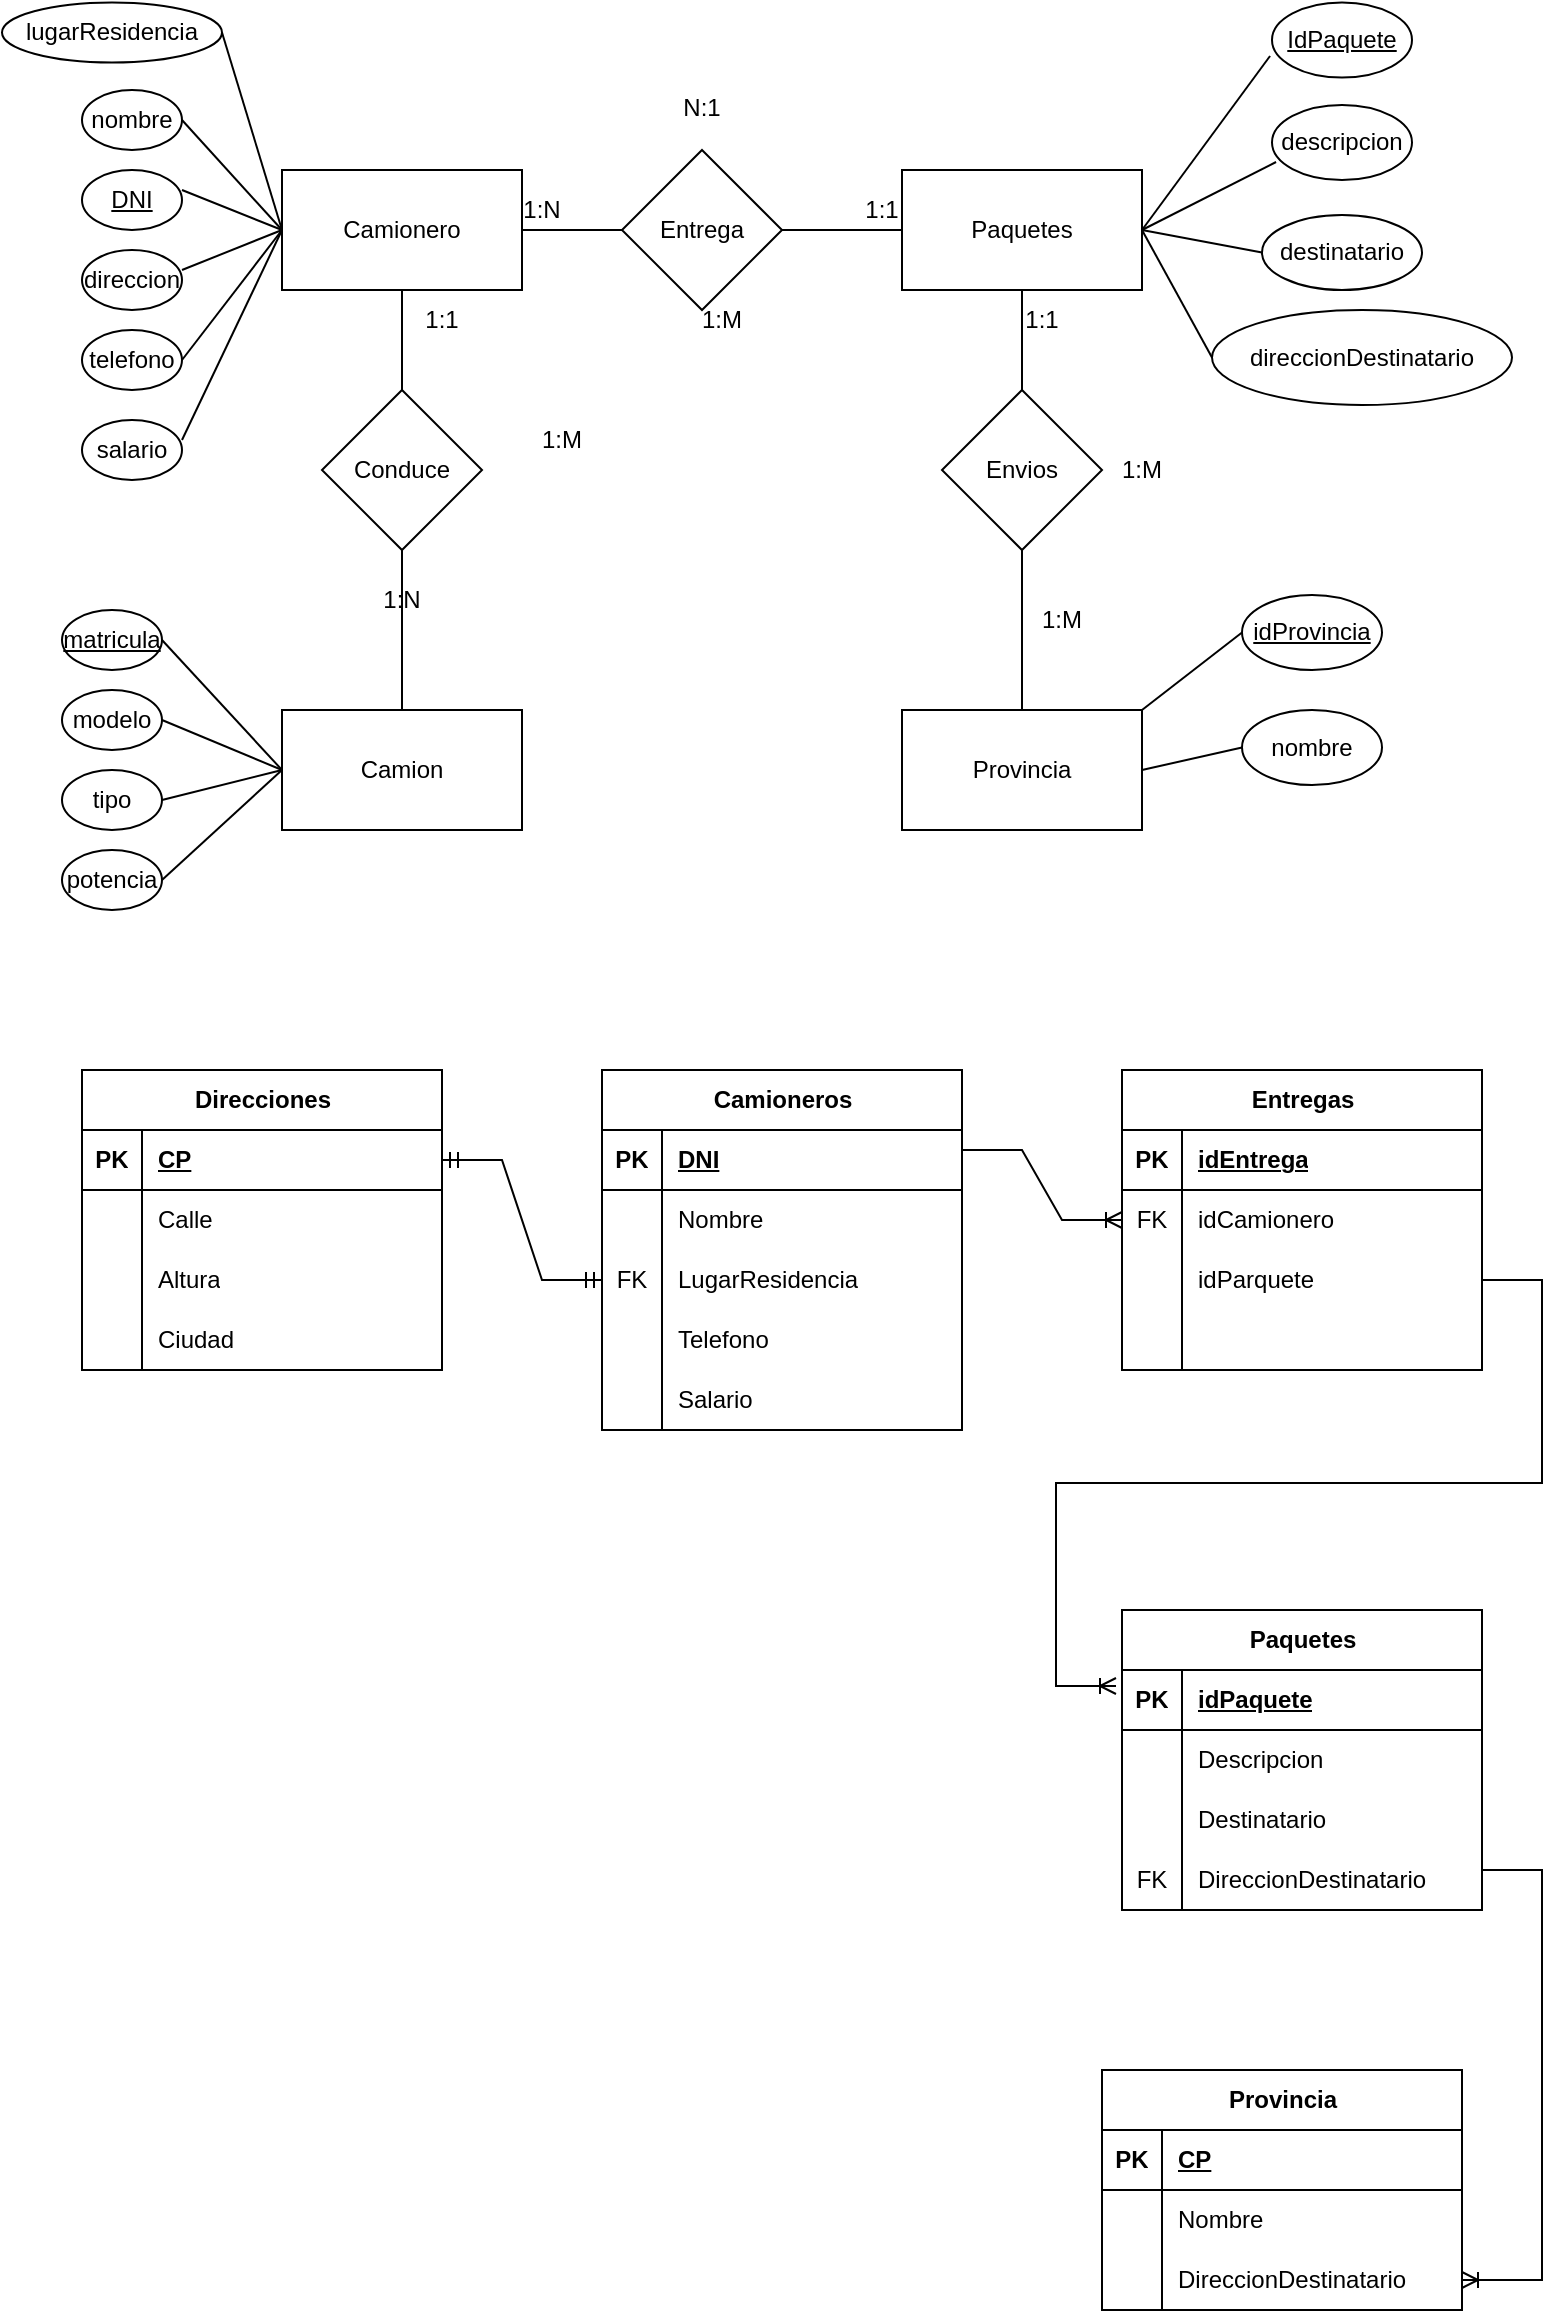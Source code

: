 <mxfile version="24.7.12">
  <diagram name="Página-1" id="TOyF0oC4-pQ5GgvGl5k4">
    <mxGraphModel dx="1434" dy="738" grid="1" gridSize="10" guides="1" tooltips="1" connect="1" arrows="1" fold="1" page="1" pageScale="1" pageWidth="827" pageHeight="1169" math="0" shadow="0">
      <root>
        <mxCell id="0" />
        <mxCell id="1" parent="0" />
        <mxCell id="Z3GMABXR65vh1EOhhpJ3-1" value="Camionero" style="rounded=0;whiteSpace=wrap;html=1;" parent="1" vertex="1">
          <mxGeometry x="140" y="150" width="120" height="60" as="geometry" />
        </mxCell>
        <mxCell id="Z3GMABXR65vh1EOhhpJ3-4" value="Paquetes" style="rounded=0;whiteSpace=wrap;html=1;" parent="1" vertex="1">
          <mxGeometry x="450" y="150" width="120" height="60" as="geometry" />
        </mxCell>
        <mxCell id="Z3GMABXR65vh1EOhhpJ3-12" value="" style="line;strokeWidth=1;rotatable=0;dashed=0;labelPosition=right;align=left;verticalAlign=middle;spacingTop=0;spacingLeft=6;points=[];portConstraint=eastwest;" parent="1" vertex="1">
          <mxGeometry x="260" y="175" width="50" height="10" as="geometry" />
        </mxCell>
        <mxCell id="Tr4g3t7jidLIdL0zgSE4-143" value="" style="edgeStyle=orthogonalEdgeStyle;rounded=0;orthogonalLoop=1;jettySize=auto;html=1;" edge="1" parent="1" source="Z3GMABXR65vh1EOhhpJ3-13" target="qW1m1wGhMs4HHfmTfh1w-18">
          <mxGeometry relative="1" as="geometry" />
        </mxCell>
        <mxCell id="Z3GMABXR65vh1EOhhpJ3-13" value="" style="line;strokeWidth=1;rotatable=0;dashed=0;labelPosition=right;align=left;verticalAlign=middle;spacingTop=0;spacingLeft=6;points=[];portConstraint=eastwest;" parent="1" vertex="1">
          <mxGeometry x="390" y="175" width="60" height="10" as="geometry" />
        </mxCell>
        <mxCell id="Z3GMABXR65vh1EOhhpJ3-14" value="Provincia" style="rounded=0;whiteSpace=wrap;html=1;" parent="1" vertex="1">
          <mxGeometry x="450" y="420" width="120" height="60" as="geometry" />
        </mxCell>
        <mxCell id="Z3GMABXR65vh1EOhhpJ3-16" value="" style="endArrow=none;html=1;rounded=0;exitX=1;exitY=0.5;exitDx=0;exitDy=0;" parent="1" source="Z3GMABXR65vh1EOhhpJ3-17" edge="1">
          <mxGeometry width="50" height="50" relative="1" as="geometry">
            <mxPoint x="90" y="140" as="sourcePoint" />
            <mxPoint x="140" y="180" as="targetPoint" />
          </mxGeometry>
        </mxCell>
        <mxCell id="Z3GMABXR65vh1EOhhpJ3-17" value="nombre" style="ellipse;whiteSpace=wrap;html=1;" parent="1" vertex="1">
          <mxGeometry x="40" y="110" width="50" height="30" as="geometry" />
        </mxCell>
        <mxCell id="Z3GMABXR65vh1EOhhpJ3-18" value="&lt;u&gt;DNI&lt;/u&gt;" style="ellipse;whiteSpace=wrap;html=1;" parent="1" vertex="1">
          <mxGeometry x="40" y="150" width="50" height="30" as="geometry" />
        </mxCell>
        <mxCell id="Z3GMABXR65vh1EOhhpJ3-19" value="direccion" style="ellipse;whiteSpace=wrap;html=1;" parent="1" vertex="1">
          <mxGeometry x="40" y="190" width="50" height="30" as="geometry" />
        </mxCell>
        <mxCell id="Z3GMABXR65vh1EOhhpJ3-20" value="telefono" style="ellipse;whiteSpace=wrap;html=1;" parent="1" vertex="1">
          <mxGeometry x="40" y="230" width="50" height="30" as="geometry" />
        </mxCell>
        <mxCell id="Z3GMABXR65vh1EOhhpJ3-21" value="salario" style="ellipse;whiteSpace=wrap;html=1;" parent="1" vertex="1">
          <mxGeometry x="40" y="275" width="50" height="30" as="geometry" />
        </mxCell>
        <mxCell id="Z3GMABXR65vh1EOhhpJ3-22" value="lugarResidencia" style="ellipse;whiteSpace=wrap;html=1;" parent="1" vertex="1">
          <mxGeometry y="66.25" width="110" height="30" as="geometry" />
        </mxCell>
        <mxCell id="Z3GMABXR65vh1EOhhpJ3-23" value="" style="endArrow=none;html=1;rounded=0;entryX=0;entryY=0.5;entryDx=0;entryDy=0;" parent="1" target="Z3GMABXR65vh1EOhhpJ3-1" edge="1">
          <mxGeometry width="50" height="50" relative="1" as="geometry">
            <mxPoint x="90" y="160" as="sourcePoint" />
            <mxPoint x="140" y="200" as="targetPoint" />
          </mxGeometry>
        </mxCell>
        <mxCell id="Z3GMABXR65vh1EOhhpJ3-24" value="" style="endArrow=none;html=1;rounded=0;entryX=0;entryY=0.5;entryDx=0;entryDy=0;" parent="1" target="Z3GMABXR65vh1EOhhpJ3-1" edge="1">
          <mxGeometry width="50" height="50" relative="1" as="geometry">
            <mxPoint x="90" y="200" as="sourcePoint" />
            <mxPoint x="140" y="240" as="targetPoint" />
          </mxGeometry>
        </mxCell>
        <mxCell id="Z3GMABXR65vh1EOhhpJ3-25" value="" style="endArrow=none;html=1;rounded=0;" parent="1" edge="1">
          <mxGeometry width="50" height="50" relative="1" as="geometry">
            <mxPoint x="90" y="245" as="sourcePoint" />
            <mxPoint x="140" y="180" as="targetPoint" />
          </mxGeometry>
        </mxCell>
        <mxCell id="Z3GMABXR65vh1EOhhpJ3-26" value="" style="endArrow=none;html=1;rounded=0;entryX=0;entryY=0.5;entryDx=0;entryDy=0;" parent="1" target="Z3GMABXR65vh1EOhhpJ3-1" edge="1">
          <mxGeometry width="50" height="50" relative="1" as="geometry">
            <mxPoint x="90" y="285" as="sourcePoint" />
            <mxPoint x="140" y="325" as="targetPoint" />
          </mxGeometry>
        </mxCell>
        <mxCell id="Z3GMABXR65vh1EOhhpJ3-27" value="" style="endArrow=none;html=1;rounded=0;entryX=-0.014;entryY=0.713;entryDx=0;entryDy=0;exitX=1;exitY=0.5;exitDx=0;exitDy=0;entryPerimeter=0;" parent="1" source="Z3GMABXR65vh1EOhhpJ3-4" target="Z3GMABXR65vh1EOhhpJ3-34" edge="1">
          <mxGeometry width="50" height="50" relative="1" as="geometry">
            <mxPoint x="600" y="-10" as="sourcePoint" />
            <mxPoint x="650" y="80" as="targetPoint" />
          </mxGeometry>
        </mxCell>
        <mxCell id="Z3GMABXR65vh1EOhhpJ3-28" value="Entrega" style="rhombus;whiteSpace=wrap;html=1;" parent="1" vertex="1">
          <mxGeometry x="310" y="140" width="80" height="80" as="geometry" />
        </mxCell>
        <mxCell id="Z3GMABXR65vh1EOhhpJ3-29" value="descripcion" style="ellipse;whiteSpace=wrap;html=1;" parent="1" vertex="1">
          <mxGeometry x="635" y="117.5" width="70" height="37.5" as="geometry" />
        </mxCell>
        <mxCell id="Z3GMABXR65vh1EOhhpJ3-30" value="destinatario" style="ellipse;whiteSpace=wrap;html=1;" parent="1" vertex="1">
          <mxGeometry x="630" y="172.5" width="80" height="37.5" as="geometry" />
        </mxCell>
        <mxCell id="Z3GMABXR65vh1EOhhpJ3-31" value="direccionDestinatario" style="ellipse;whiteSpace=wrap;html=1;" parent="1" vertex="1">
          <mxGeometry x="605" y="220" width="150" height="47.5" as="geometry" />
        </mxCell>
        <mxCell id="Z3GMABXR65vh1EOhhpJ3-34" value="IdPaquete" style="ellipse;whiteSpace=wrap;html=1;fontStyle=4" parent="1" vertex="1">
          <mxGeometry x="635" y="66.25" width="70" height="37.5" as="geometry" />
        </mxCell>
        <mxCell id="Z3GMABXR65vh1EOhhpJ3-35" value="" style="endArrow=none;html=1;rounded=0;entryX=0.029;entryY=0.76;entryDx=0;entryDy=0;exitX=1;exitY=0.5;exitDx=0;exitDy=0;entryPerimeter=0;" parent="1" source="Z3GMABXR65vh1EOhhpJ3-4" target="Z3GMABXR65vh1EOhhpJ3-29" edge="1">
          <mxGeometry width="50" height="50" relative="1" as="geometry">
            <mxPoint x="570" y="222.5" as="sourcePoint" />
            <mxPoint x="650" y="122.5" as="targetPoint" />
          </mxGeometry>
        </mxCell>
        <mxCell id="Z3GMABXR65vh1EOhhpJ3-36" value="" style="endArrow=none;html=1;rounded=0;entryX=0;entryY=0.5;entryDx=0;entryDy=0;" parent="1" target="Z3GMABXR65vh1EOhhpJ3-30" edge="1">
          <mxGeometry width="50" height="50" relative="1" as="geometry">
            <mxPoint x="570" y="180" as="sourcePoint" />
            <mxPoint x="650" y="160" as="targetPoint" />
          </mxGeometry>
        </mxCell>
        <mxCell id="Z3GMABXR65vh1EOhhpJ3-37" value="" style="endArrow=none;html=1;rounded=0;entryX=0;entryY=0.5;entryDx=0;entryDy=0;" parent="1" target="Z3GMABXR65vh1EOhhpJ3-31" edge="1">
          <mxGeometry width="50" height="50" relative="1" as="geometry">
            <mxPoint x="570" y="180" as="sourcePoint" />
            <mxPoint x="650" y="195" as="targetPoint" />
          </mxGeometry>
        </mxCell>
        <mxCell id="Z3GMABXR65vh1EOhhpJ3-40" value="" style="endArrow=none;html=1;rounded=0;exitX=0.5;exitY=0;exitDx=0;exitDy=0;entryX=0.5;entryY=1;entryDx=0;entryDy=0;" parent="1" source="Z3GMABXR65vh1EOhhpJ3-14" target="Z3GMABXR65vh1EOhhpJ3-4" edge="1">
          <mxGeometry width="50" height="50" relative="1" as="geometry">
            <mxPoint x="390" y="310" as="sourcePoint" />
            <mxPoint x="440" y="260" as="targetPoint" />
          </mxGeometry>
        </mxCell>
        <mxCell id="Z3GMABXR65vh1EOhhpJ3-41" value="Envios" style="rhombus;whiteSpace=wrap;html=1;" parent="1" vertex="1">
          <mxGeometry x="470" y="260" width="80" height="80" as="geometry" />
        </mxCell>
        <mxCell id="Z3GMABXR65vh1EOhhpJ3-42" value="N:1" style="text;html=1;align=center;verticalAlign=middle;whiteSpace=wrap;rounded=0;" parent="1" vertex="1">
          <mxGeometry x="320" y="103.75" width="60" height="30" as="geometry" />
        </mxCell>
        <mxCell id="Z3GMABXR65vh1EOhhpJ3-43" value="1:N" style="text;html=1;align=center;verticalAlign=middle;whiteSpace=wrap;rounded=0;" parent="1" vertex="1">
          <mxGeometry x="240" y="155" width="60" height="30" as="geometry" />
        </mxCell>
        <mxCell id="Z3GMABXR65vh1EOhhpJ3-44" value="1:1" style="text;html=1;align=center;verticalAlign=middle;whiteSpace=wrap;rounded=0;" parent="1" vertex="1">
          <mxGeometry x="410" y="155" width="60" height="30" as="geometry" />
        </mxCell>
        <mxCell id="Z3GMABXR65vh1EOhhpJ3-45" value="1:1" style="text;html=1;align=center;verticalAlign=middle;whiteSpace=wrap;rounded=0;" parent="1" vertex="1">
          <mxGeometry x="490" y="210" width="60" height="30" as="geometry" />
        </mxCell>
        <mxCell id="Z3GMABXR65vh1EOhhpJ3-46" value="1:M" style="text;html=1;align=center;verticalAlign=middle;whiteSpace=wrap;rounded=0;" parent="1" vertex="1">
          <mxGeometry x="500" y="360" width="60" height="30" as="geometry" />
        </mxCell>
        <mxCell id="Z3GMABXR65vh1EOhhpJ3-47" value="1:M" style="text;html=1;align=center;verticalAlign=middle;whiteSpace=wrap;rounded=0;" parent="1" vertex="1">
          <mxGeometry x="540" y="285" width="60" height="30" as="geometry" />
        </mxCell>
        <mxCell id="qW1m1wGhMs4HHfmTfh1w-2" value="idProvincia" style="ellipse;whiteSpace=wrap;html=1;fontStyle=4" parent="1" vertex="1">
          <mxGeometry x="620" y="362.5" width="70" height="37.5" as="geometry" />
        </mxCell>
        <mxCell id="qW1m1wGhMs4HHfmTfh1w-4" value="nombre" style="ellipse;whiteSpace=wrap;html=1;" parent="1" vertex="1">
          <mxGeometry x="620" y="420" width="70" height="37.5" as="geometry" />
        </mxCell>
        <mxCell id="qW1m1wGhMs4HHfmTfh1w-5" value="" style="endArrow=none;html=1;rounded=0;entryX=0;entryY=0.5;entryDx=0;entryDy=0;exitX=1;exitY=0.5;exitDx=0;exitDy=0;" parent="1" target="qW1m1wGhMs4HHfmTfh1w-2" edge="1">
          <mxGeometry width="50" height="50" relative="1" as="geometry">
            <mxPoint x="570" y="420" as="sourcePoint" />
            <mxPoint x="629" y="333" as="targetPoint" />
          </mxGeometry>
        </mxCell>
        <mxCell id="qW1m1wGhMs4HHfmTfh1w-6" value="" style="endArrow=none;html=1;rounded=0;entryX=0;entryY=0.5;entryDx=0;entryDy=0;exitX=1;exitY=0.5;exitDx=0;exitDy=0;" parent="1" source="Z3GMABXR65vh1EOhhpJ3-14" target="qW1m1wGhMs4HHfmTfh1w-4" edge="1">
          <mxGeometry width="50" height="50" relative="1" as="geometry">
            <mxPoint x="580" y="430" as="sourcePoint" />
            <mxPoint x="630" y="391" as="targetPoint" />
          </mxGeometry>
        </mxCell>
        <mxCell id="qW1m1wGhMs4HHfmTfh1w-7" value="Conduce" style="rhombus;whiteSpace=wrap;html=1;" parent="1" vertex="1">
          <mxGeometry x="160" y="260" width="80" height="80" as="geometry" />
        </mxCell>
        <mxCell id="qW1m1wGhMs4HHfmTfh1w-8" value="Camion" style="rounded=0;whiteSpace=wrap;html=1;" parent="1" vertex="1">
          <mxGeometry x="140" y="420" width="120" height="60" as="geometry" />
        </mxCell>
        <mxCell id="qW1m1wGhMs4HHfmTfh1w-10" value="" style="endArrow=none;html=1;rounded=0;entryX=0.5;entryY=1;entryDx=0;entryDy=0;entryPerimeter=0;" parent="1" target="Z3GMABXR65vh1EOhhpJ3-1" edge="1">
          <mxGeometry width="50" height="50" relative="1" as="geometry">
            <mxPoint x="200" y="260" as="sourcePoint" />
            <mxPoint x="202" y="220" as="targetPoint" />
          </mxGeometry>
        </mxCell>
        <mxCell id="qW1m1wGhMs4HHfmTfh1w-11" value="" style="endArrow=none;html=1;rounded=0;entryX=0.5;entryY=0;entryDx=0;entryDy=0;exitX=0.5;exitY=1;exitDx=0;exitDy=0;" parent="1" source="qW1m1wGhMs4HHfmTfh1w-7" target="qW1m1wGhMs4HHfmTfh1w-8" edge="1">
          <mxGeometry width="50" height="50" relative="1" as="geometry">
            <mxPoint x="210" y="270" as="sourcePoint" />
            <mxPoint x="210" y="220" as="targetPoint" />
          </mxGeometry>
        </mxCell>
        <mxCell id="qW1m1wGhMs4HHfmTfh1w-12" value="1:N" style="text;html=1;align=center;verticalAlign=middle;whiteSpace=wrap;rounded=0;" parent="1" vertex="1">
          <mxGeometry x="170" y="350" width="60" height="30" as="geometry" />
        </mxCell>
        <mxCell id="qW1m1wGhMs4HHfmTfh1w-13" value="1:M" style="text;html=1;align=center;verticalAlign=middle;whiteSpace=wrap;rounded=0;" parent="1" vertex="1">
          <mxGeometry x="250" y="270" width="60" height="30" as="geometry" />
        </mxCell>
        <mxCell id="qW1m1wGhMs4HHfmTfh1w-17" value="1:1" style="text;html=1;align=center;verticalAlign=middle;whiteSpace=wrap;rounded=0;" parent="1" vertex="1">
          <mxGeometry x="190" y="210" width="60" height="30" as="geometry" />
        </mxCell>
        <mxCell id="qW1m1wGhMs4HHfmTfh1w-18" value="1:M" style="text;html=1;align=center;verticalAlign=middle;whiteSpace=wrap;rounded=0;" parent="1" vertex="1">
          <mxGeometry x="330" y="210" width="60" height="30" as="geometry" />
        </mxCell>
        <mxCell id="Tr4g3t7jidLIdL0zgSE4-1" value="modelo" style="ellipse;whiteSpace=wrap;html=1;" vertex="1" parent="1">
          <mxGeometry x="30" y="410" width="50" height="30" as="geometry" />
        </mxCell>
        <mxCell id="Tr4g3t7jidLIdL0zgSE4-2" value="tipo" style="ellipse;whiteSpace=wrap;html=1;" vertex="1" parent="1">
          <mxGeometry x="30" y="450" width="50" height="30" as="geometry" />
        </mxCell>
        <mxCell id="Tr4g3t7jidLIdL0zgSE4-3" value="potencia" style="ellipse;whiteSpace=wrap;html=1;" vertex="1" parent="1">
          <mxGeometry x="30" y="490" width="50" height="30" as="geometry" />
        </mxCell>
        <mxCell id="Tr4g3t7jidLIdL0zgSE4-5" value="matricula" style="ellipse;whiteSpace=wrap;html=1;fontStyle=4" vertex="1" parent="1">
          <mxGeometry x="30" y="370" width="50" height="30" as="geometry" />
        </mxCell>
        <mxCell id="Tr4g3t7jidLIdL0zgSE4-7" value="" style="endArrow=none;html=1;rounded=0;exitX=1;exitY=0.5;exitDx=0;exitDy=0;entryX=0;entryY=0.5;entryDx=0;entryDy=0;" edge="1" parent="1" source="Tr4g3t7jidLIdL0zgSE4-1" target="qW1m1wGhMs4HHfmTfh1w-8">
          <mxGeometry width="50" height="50" relative="1" as="geometry">
            <mxPoint x="80" y="420" as="sourcePoint" />
            <mxPoint x="180" y="845" as="targetPoint" />
          </mxGeometry>
        </mxCell>
        <mxCell id="Tr4g3t7jidLIdL0zgSE4-8" value="" style="endArrow=none;html=1;rounded=0;exitX=1;exitY=0.5;exitDx=0;exitDy=0;entryX=0;entryY=0.5;entryDx=0;entryDy=0;" edge="1" parent="1" source="Tr4g3t7jidLIdL0zgSE4-2" target="qW1m1wGhMs4HHfmTfh1w-8">
          <mxGeometry width="50" height="50" relative="1" as="geometry">
            <mxPoint x="80" y="457.5" as="sourcePoint" />
            <mxPoint x="100" y="612.5" as="targetPoint" />
          </mxGeometry>
        </mxCell>
        <mxCell id="Tr4g3t7jidLIdL0zgSE4-9" value="" style="endArrow=none;html=1;rounded=0;exitX=1;exitY=0.5;exitDx=0;exitDy=0;entryX=0;entryY=0.5;entryDx=0;entryDy=0;" edge="1" parent="1" source="Tr4g3t7jidLIdL0zgSE4-5" target="qW1m1wGhMs4HHfmTfh1w-8">
          <mxGeometry width="50" height="50" relative="1" as="geometry">
            <mxPoint x="80" y="385" as="sourcePoint" />
            <mxPoint x="130" y="440" as="targetPoint" />
          </mxGeometry>
        </mxCell>
        <mxCell id="Tr4g3t7jidLIdL0zgSE4-10" value="" style="endArrow=none;html=1;rounded=0;entryX=0;entryY=0.5;entryDx=0;entryDy=0;exitX=1;exitY=0.5;exitDx=0;exitDy=0;" edge="1" parent="1" source="Tr4g3t7jidLIdL0zgSE4-3" target="qW1m1wGhMs4HHfmTfh1w-8">
          <mxGeometry width="50" height="50" relative="1" as="geometry">
            <mxPoint x="90" y="505" as="sourcePoint" />
            <mxPoint x="140" y="490" as="targetPoint" />
          </mxGeometry>
        </mxCell>
        <mxCell id="Tr4g3t7jidLIdL0zgSE4-27" value="Direcciones" style="shape=table;startSize=30;container=1;collapsible=1;childLayout=tableLayout;fixedRows=1;rowLines=0;fontStyle=1;align=center;resizeLast=1;html=1;" vertex="1" parent="1">
          <mxGeometry x="40" y="600" width="180" height="150" as="geometry" />
        </mxCell>
        <mxCell id="Tr4g3t7jidLIdL0zgSE4-28" value="" style="shape=tableRow;horizontal=0;startSize=0;swimlaneHead=0;swimlaneBody=0;fillColor=none;collapsible=0;dropTarget=0;points=[[0,0.5],[1,0.5]];portConstraint=eastwest;top=0;left=0;right=0;bottom=1;" vertex="1" parent="Tr4g3t7jidLIdL0zgSE4-27">
          <mxGeometry y="30" width="180" height="30" as="geometry" />
        </mxCell>
        <mxCell id="Tr4g3t7jidLIdL0zgSE4-29" value="PK" style="shape=partialRectangle;connectable=0;fillColor=none;top=0;left=0;bottom=0;right=0;fontStyle=1;overflow=hidden;whiteSpace=wrap;html=1;" vertex="1" parent="Tr4g3t7jidLIdL0zgSE4-28">
          <mxGeometry width="30" height="30" as="geometry">
            <mxRectangle width="30" height="30" as="alternateBounds" />
          </mxGeometry>
        </mxCell>
        <mxCell id="Tr4g3t7jidLIdL0zgSE4-30" value="CP" style="shape=partialRectangle;connectable=0;fillColor=none;top=0;left=0;bottom=0;right=0;align=left;spacingLeft=6;fontStyle=5;overflow=hidden;whiteSpace=wrap;html=1;" vertex="1" parent="Tr4g3t7jidLIdL0zgSE4-28">
          <mxGeometry x="30" width="150" height="30" as="geometry">
            <mxRectangle width="150" height="30" as="alternateBounds" />
          </mxGeometry>
        </mxCell>
        <mxCell id="Tr4g3t7jidLIdL0zgSE4-31" value="" style="shape=tableRow;horizontal=0;startSize=0;swimlaneHead=0;swimlaneBody=0;fillColor=none;collapsible=0;dropTarget=0;points=[[0,0.5],[1,0.5]];portConstraint=eastwest;top=0;left=0;right=0;bottom=0;" vertex="1" parent="Tr4g3t7jidLIdL0zgSE4-27">
          <mxGeometry y="60" width="180" height="30" as="geometry" />
        </mxCell>
        <mxCell id="Tr4g3t7jidLIdL0zgSE4-32" value="" style="shape=partialRectangle;connectable=0;fillColor=none;top=0;left=0;bottom=0;right=0;editable=1;overflow=hidden;whiteSpace=wrap;html=1;" vertex="1" parent="Tr4g3t7jidLIdL0zgSE4-31">
          <mxGeometry width="30" height="30" as="geometry">
            <mxRectangle width="30" height="30" as="alternateBounds" />
          </mxGeometry>
        </mxCell>
        <mxCell id="Tr4g3t7jidLIdL0zgSE4-33" value="Calle&lt;span style=&quot;white-space: pre;&quot;&gt;&#x9;&lt;/span&gt;" style="shape=partialRectangle;connectable=0;fillColor=none;top=0;left=0;bottom=0;right=0;align=left;spacingLeft=6;overflow=hidden;whiteSpace=wrap;html=1;" vertex="1" parent="Tr4g3t7jidLIdL0zgSE4-31">
          <mxGeometry x="30" width="150" height="30" as="geometry">
            <mxRectangle width="150" height="30" as="alternateBounds" />
          </mxGeometry>
        </mxCell>
        <mxCell id="Tr4g3t7jidLIdL0zgSE4-34" value="" style="shape=tableRow;horizontal=0;startSize=0;swimlaneHead=0;swimlaneBody=0;fillColor=none;collapsible=0;dropTarget=0;points=[[0,0.5],[1,0.5]];portConstraint=eastwest;top=0;left=0;right=0;bottom=0;" vertex="1" parent="Tr4g3t7jidLIdL0zgSE4-27">
          <mxGeometry y="90" width="180" height="30" as="geometry" />
        </mxCell>
        <mxCell id="Tr4g3t7jidLIdL0zgSE4-35" value="" style="shape=partialRectangle;connectable=0;fillColor=none;top=0;left=0;bottom=0;right=0;editable=1;overflow=hidden;whiteSpace=wrap;html=1;" vertex="1" parent="Tr4g3t7jidLIdL0zgSE4-34">
          <mxGeometry width="30" height="30" as="geometry">
            <mxRectangle width="30" height="30" as="alternateBounds" />
          </mxGeometry>
        </mxCell>
        <mxCell id="Tr4g3t7jidLIdL0zgSE4-36" value="Altura" style="shape=partialRectangle;connectable=0;fillColor=none;top=0;left=0;bottom=0;right=0;align=left;spacingLeft=6;overflow=hidden;whiteSpace=wrap;html=1;" vertex="1" parent="Tr4g3t7jidLIdL0zgSE4-34">
          <mxGeometry x="30" width="150" height="30" as="geometry">
            <mxRectangle width="150" height="30" as="alternateBounds" />
          </mxGeometry>
        </mxCell>
        <mxCell id="Tr4g3t7jidLIdL0zgSE4-55" value="" style="shape=tableRow;horizontal=0;startSize=0;swimlaneHead=0;swimlaneBody=0;fillColor=none;collapsible=0;dropTarget=0;points=[[0,0.5],[1,0.5]];portConstraint=eastwest;top=0;left=0;right=0;bottom=0;" vertex="1" parent="Tr4g3t7jidLIdL0zgSE4-27">
          <mxGeometry y="120" width="180" height="30" as="geometry" />
        </mxCell>
        <mxCell id="Tr4g3t7jidLIdL0zgSE4-56" value="" style="shape=partialRectangle;connectable=0;fillColor=none;top=0;left=0;bottom=0;right=0;editable=1;overflow=hidden;whiteSpace=wrap;html=1;" vertex="1" parent="Tr4g3t7jidLIdL0zgSE4-55">
          <mxGeometry width="30" height="30" as="geometry">
            <mxRectangle width="30" height="30" as="alternateBounds" />
          </mxGeometry>
        </mxCell>
        <mxCell id="Tr4g3t7jidLIdL0zgSE4-57" value="Ciudad" style="shape=partialRectangle;connectable=0;fillColor=none;top=0;left=0;bottom=0;right=0;align=left;spacingLeft=6;overflow=hidden;whiteSpace=wrap;html=1;" vertex="1" parent="Tr4g3t7jidLIdL0zgSE4-55">
          <mxGeometry x="30" width="150" height="30" as="geometry">
            <mxRectangle width="150" height="30" as="alternateBounds" />
          </mxGeometry>
        </mxCell>
        <mxCell id="Tr4g3t7jidLIdL0zgSE4-61" value="" style="endArrow=none;html=1;rounded=0;exitX=1;exitY=0.5;exitDx=0;exitDy=0;entryX=0;entryY=0.5;entryDx=0;entryDy=0;" edge="1" parent="1" source="Z3GMABXR65vh1EOhhpJ3-22" target="Z3GMABXR65vh1EOhhpJ3-1">
          <mxGeometry width="50" height="50" relative="1" as="geometry">
            <mxPoint x="90" y="85" as="sourcePoint" />
            <mxPoint x="140" y="140" as="targetPoint" />
            <Array as="points" />
          </mxGeometry>
        </mxCell>
        <mxCell id="Tr4g3t7jidLIdL0zgSE4-62" value="Camioneros" style="shape=table;startSize=30;container=1;collapsible=1;childLayout=tableLayout;fixedRows=1;rowLines=0;fontStyle=1;align=center;resizeLast=1;html=1;" vertex="1" parent="1">
          <mxGeometry x="300" y="600" width="180" height="180" as="geometry" />
        </mxCell>
        <mxCell id="Tr4g3t7jidLIdL0zgSE4-63" value="" style="shape=tableRow;horizontal=0;startSize=0;swimlaneHead=0;swimlaneBody=0;fillColor=none;collapsible=0;dropTarget=0;points=[[0,0.5],[1,0.5]];portConstraint=eastwest;top=0;left=0;right=0;bottom=1;" vertex="1" parent="Tr4g3t7jidLIdL0zgSE4-62">
          <mxGeometry y="30" width="180" height="30" as="geometry" />
        </mxCell>
        <mxCell id="Tr4g3t7jidLIdL0zgSE4-64" value="PK" style="shape=partialRectangle;connectable=0;fillColor=none;top=0;left=0;bottom=0;right=0;fontStyle=1;overflow=hidden;whiteSpace=wrap;html=1;" vertex="1" parent="Tr4g3t7jidLIdL0zgSE4-63">
          <mxGeometry width="30" height="30" as="geometry">
            <mxRectangle width="30" height="30" as="alternateBounds" />
          </mxGeometry>
        </mxCell>
        <mxCell id="Tr4g3t7jidLIdL0zgSE4-65" value="DNI" style="shape=partialRectangle;connectable=0;fillColor=none;top=0;left=0;bottom=0;right=0;align=left;spacingLeft=6;fontStyle=5;overflow=hidden;whiteSpace=wrap;html=1;" vertex="1" parent="Tr4g3t7jidLIdL0zgSE4-63">
          <mxGeometry x="30" width="150" height="30" as="geometry">
            <mxRectangle width="150" height="30" as="alternateBounds" />
          </mxGeometry>
        </mxCell>
        <mxCell id="Tr4g3t7jidLIdL0zgSE4-66" value="" style="shape=tableRow;horizontal=0;startSize=0;swimlaneHead=0;swimlaneBody=0;fillColor=none;collapsible=0;dropTarget=0;points=[[0,0.5],[1,0.5]];portConstraint=eastwest;top=0;left=0;right=0;bottom=0;" vertex="1" parent="Tr4g3t7jidLIdL0zgSE4-62">
          <mxGeometry y="60" width="180" height="30" as="geometry" />
        </mxCell>
        <mxCell id="Tr4g3t7jidLIdL0zgSE4-67" value="" style="shape=partialRectangle;connectable=0;fillColor=none;top=0;left=0;bottom=0;right=0;editable=1;overflow=hidden;whiteSpace=wrap;html=1;" vertex="1" parent="Tr4g3t7jidLIdL0zgSE4-66">
          <mxGeometry width="30" height="30" as="geometry">
            <mxRectangle width="30" height="30" as="alternateBounds" />
          </mxGeometry>
        </mxCell>
        <mxCell id="Tr4g3t7jidLIdL0zgSE4-68" value="Nombre" style="shape=partialRectangle;connectable=0;fillColor=none;top=0;left=0;bottom=0;right=0;align=left;spacingLeft=6;overflow=hidden;whiteSpace=wrap;html=1;" vertex="1" parent="Tr4g3t7jidLIdL0zgSE4-66">
          <mxGeometry x="30" width="150" height="30" as="geometry">
            <mxRectangle width="150" height="30" as="alternateBounds" />
          </mxGeometry>
        </mxCell>
        <mxCell id="Tr4g3t7jidLIdL0zgSE4-69" value="" style="shape=tableRow;horizontal=0;startSize=0;swimlaneHead=0;swimlaneBody=0;fillColor=none;collapsible=0;dropTarget=0;points=[[0,0.5],[1,0.5]];portConstraint=eastwest;top=0;left=0;right=0;bottom=0;" vertex="1" parent="Tr4g3t7jidLIdL0zgSE4-62">
          <mxGeometry y="90" width="180" height="30" as="geometry" />
        </mxCell>
        <mxCell id="Tr4g3t7jidLIdL0zgSE4-70" value="FK" style="shape=partialRectangle;connectable=0;fillColor=none;top=0;left=0;bottom=0;right=0;editable=1;overflow=hidden;whiteSpace=wrap;html=1;" vertex="1" parent="Tr4g3t7jidLIdL0zgSE4-69">
          <mxGeometry width="30" height="30" as="geometry">
            <mxRectangle width="30" height="30" as="alternateBounds" />
          </mxGeometry>
        </mxCell>
        <mxCell id="Tr4g3t7jidLIdL0zgSE4-71" value="LugarResidencia" style="shape=partialRectangle;connectable=0;fillColor=none;top=0;left=0;bottom=0;right=0;align=left;spacingLeft=6;overflow=hidden;whiteSpace=wrap;html=1;verticalAlign=middle;labelPosition=center;verticalLabelPosition=middle;" vertex="1" parent="Tr4g3t7jidLIdL0zgSE4-69">
          <mxGeometry x="30" width="150" height="30" as="geometry">
            <mxRectangle width="150" height="30" as="alternateBounds" />
          </mxGeometry>
        </mxCell>
        <mxCell id="Tr4g3t7jidLIdL0zgSE4-72" value="" style="shape=tableRow;horizontal=0;startSize=0;swimlaneHead=0;swimlaneBody=0;fillColor=none;collapsible=0;dropTarget=0;points=[[0,0.5],[1,0.5]];portConstraint=eastwest;top=0;left=0;right=0;bottom=0;" vertex="1" parent="Tr4g3t7jidLIdL0zgSE4-62">
          <mxGeometry y="120" width="180" height="30" as="geometry" />
        </mxCell>
        <mxCell id="Tr4g3t7jidLIdL0zgSE4-73" value="" style="shape=partialRectangle;connectable=0;fillColor=none;top=0;left=0;bottom=0;right=0;editable=1;overflow=hidden;whiteSpace=wrap;html=1;" vertex="1" parent="Tr4g3t7jidLIdL0zgSE4-72">
          <mxGeometry width="30" height="30" as="geometry">
            <mxRectangle width="30" height="30" as="alternateBounds" />
          </mxGeometry>
        </mxCell>
        <mxCell id="Tr4g3t7jidLIdL0zgSE4-74" value="Telefono" style="shape=partialRectangle;connectable=0;fillColor=none;top=0;left=0;bottom=0;right=0;align=left;spacingLeft=6;overflow=hidden;whiteSpace=wrap;html=1;" vertex="1" parent="Tr4g3t7jidLIdL0zgSE4-72">
          <mxGeometry x="30" width="150" height="30" as="geometry">
            <mxRectangle width="150" height="30" as="alternateBounds" />
          </mxGeometry>
        </mxCell>
        <mxCell id="Tr4g3t7jidLIdL0zgSE4-75" value="" style="shape=tableRow;horizontal=0;startSize=0;swimlaneHead=0;swimlaneBody=0;fillColor=none;collapsible=0;dropTarget=0;points=[[0,0.5],[1,0.5]];portConstraint=eastwest;top=0;left=0;right=0;bottom=0;" vertex="1" parent="Tr4g3t7jidLIdL0zgSE4-62">
          <mxGeometry y="150" width="180" height="30" as="geometry" />
        </mxCell>
        <mxCell id="Tr4g3t7jidLIdL0zgSE4-76" value="" style="shape=partialRectangle;connectable=0;fillColor=none;top=0;left=0;bottom=0;right=0;editable=1;overflow=hidden;whiteSpace=wrap;html=1;" vertex="1" parent="Tr4g3t7jidLIdL0zgSE4-75">
          <mxGeometry width="30" height="30" as="geometry">
            <mxRectangle width="30" height="30" as="alternateBounds" />
          </mxGeometry>
        </mxCell>
        <mxCell id="Tr4g3t7jidLIdL0zgSE4-77" value="Salario" style="shape=partialRectangle;connectable=0;fillColor=none;top=0;left=0;bottom=0;right=0;align=left;spacingLeft=6;overflow=hidden;whiteSpace=wrap;html=1;" vertex="1" parent="Tr4g3t7jidLIdL0zgSE4-75">
          <mxGeometry x="30" width="150" height="30" as="geometry">
            <mxRectangle width="150" height="30" as="alternateBounds" />
          </mxGeometry>
        </mxCell>
        <mxCell id="Tr4g3t7jidLIdL0zgSE4-91" value="Paquetes" style="shape=table;startSize=30;container=1;collapsible=1;childLayout=tableLayout;fixedRows=1;rowLines=0;fontStyle=1;align=center;resizeLast=1;html=1;" vertex="1" parent="1">
          <mxGeometry x="560" y="870" width="180" height="150" as="geometry" />
        </mxCell>
        <mxCell id="Tr4g3t7jidLIdL0zgSE4-92" value="" style="shape=tableRow;horizontal=0;startSize=0;swimlaneHead=0;swimlaneBody=0;fillColor=none;collapsible=0;dropTarget=0;points=[[0,0.5],[1,0.5]];portConstraint=eastwest;top=0;left=0;right=0;bottom=1;" vertex="1" parent="Tr4g3t7jidLIdL0zgSE4-91">
          <mxGeometry y="30" width="180" height="30" as="geometry" />
        </mxCell>
        <mxCell id="Tr4g3t7jidLIdL0zgSE4-93" value="PK" style="shape=partialRectangle;connectable=0;fillColor=none;top=0;left=0;bottom=0;right=0;fontStyle=1;overflow=hidden;whiteSpace=wrap;html=1;" vertex="1" parent="Tr4g3t7jidLIdL0zgSE4-92">
          <mxGeometry width="30" height="30" as="geometry">
            <mxRectangle width="30" height="30" as="alternateBounds" />
          </mxGeometry>
        </mxCell>
        <mxCell id="Tr4g3t7jidLIdL0zgSE4-94" value="idPaquete" style="shape=partialRectangle;connectable=0;fillColor=none;top=0;left=0;bottom=0;right=0;align=left;spacingLeft=6;fontStyle=5;overflow=hidden;whiteSpace=wrap;html=1;" vertex="1" parent="Tr4g3t7jidLIdL0zgSE4-92">
          <mxGeometry x="30" width="150" height="30" as="geometry">
            <mxRectangle width="150" height="30" as="alternateBounds" />
          </mxGeometry>
        </mxCell>
        <mxCell id="Tr4g3t7jidLIdL0zgSE4-95" value="" style="shape=tableRow;horizontal=0;startSize=0;swimlaneHead=0;swimlaneBody=0;fillColor=none;collapsible=0;dropTarget=0;points=[[0,0.5],[1,0.5]];portConstraint=eastwest;top=0;left=0;right=0;bottom=0;" vertex="1" parent="Tr4g3t7jidLIdL0zgSE4-91">
          <mxGeometry y="60" width="180" height="30" as="geometry" />
        </mxCell>
        <mxCell id="Tr4g3t7jidLIdL0zgSE4-96" value="" style="shape=partialRectangle;connectable=0;fillColor=none;top=0;left=0;bottom=0;right=0;editable=1;overflow=hidden;whiteSpace=wrap;html=1;" vertex="1" parent="Tr4g3t7jidLIdL0zgSE4-95">
          <mxGeometry width="30" height="30" as="geometry">
            <mxRectangle width="30" height="30" as="alternateBounds" />
          </mxGeometry>
        </mxCell>
        <mxCell id="Tr4g3t7jidLIdL0zgSE4-97" value="Descripcion" style="shape=partialRectangle;connectable=0;fillColor=none;top=0;left=0;bottom=0;right=0;align=left;spacingLeft=6;overflow=hidden;whiteSpace=wrap;html=1;" vertex="1" parent="Tr4g3t7jidLIdL0zgSE4-95">
          <mxGeometry x="30" width="150" height="30" as="geometry">
            <mxRectangle width="150" height="30" as="alternateBounds" />
          </mxGeometry>
        </mxCell>
        <mxCell id="Tr4g3t7jidLIdL0zgSE4-98" value="" style="shape=tableRow;horizontal=0;startSize=0;swimlaneHead=0;swimlaneBody=0;fillColor=none;collapsible=0;dropTarget=0;points=[[0,0.5],[1,0.5]];portConstraint=eastwest;top=0;left=0;right=0;bottom=0;" vertex="1" parent="Tr4g3t7jidLIdL0zgSE4-91">
          <mxGeometry y="90" width="180" height="30" as="geometry" />
        </mxCell>
        <mxCell id="Tr4g3t7jidLIdL0zgSE4-99" value="" style="shape=partialRectangle;connectable=0;fillColor=none;top=0;left=0;bottom=0;right=0;editable=1;overflow=hidden;whiteSpace=wrap;html=1;" vertex="1" parent="Tr4g3t7jidLIdL0zgSE4-98">
          <mxGeometry width="30" height="30" as="geometry">
            <mxRectangle width="30" height="30" as="alternateBounds" />
          </mxGeometry>
        </mxCell>
        <mxCell id="Tr4g3t7jidLIdL0zgSE4-100" value="Destinatario" style="shape=partialRectangle;connectable=0;fillColor=none;top=0;left=0;bottom=0;right=0;align=left;spacingLeft=6;overflow=hidden;whiteSpace=wrap;html=1;" vertex="1" parent="Tr4g3t7jidLIdL0zgSE4-98">
          <mxGeometry x="30" width="150" height="30" as="geometry">
            <mxRectangle width="150" height="30" as="alternateBounds" />
          </mxGeometry>
        </mxCell>
        <mxCell id="Tr4g3t7jidLIdL0zgSE4-101" value="" style="shape=tableRow;horizontal=0;startSize=0;swimlaneHead=0;swimlaneBody=0;fillColor=none;collapsible=0;dropTarget=0;points=[[0,0.5],[1,0.5]];portConstraint=eastwest;top=0;left=0;right=0;bottom=0;" vertex="1" parent="Tr4g3t7jidLIdL0zgSE4-91">
          <mxGeometry y="120" width="180" height="30" as="geometry" />
        </mxCell>
        <mxCell id="Tr4g3t7jidLIdL0zgSE4-102" value="FK" style="shape=partialRectangle;connectable=0;fillColor=none;top=0;left=0;bottom=0;right=0;editable=1;overflow=hidden;whiteSpace=wrap;html=1;" vertex="1" parent="Tr4g3t7jidLIdL0zgSE4-101">
          <mxGeometry width="30" height="30" as="geometry">
            <mxRectangle width="30" height="30" as="alternateBounds" />
          </mxGeometry>
        </mxCell>
        <mxCell id="Tr4g3t7jidLIdL0zgSE4-103" value="DireccionDestinatario" style="shape=partialRectangle;connectable=0;fillColor=none;top=0;left=0;bottom=0;right=0;align=left;spacingLeft=6;overflow=hidden;whiteSpace=wrap;html=1;" vertex="1" parent="Tr4g3t7jidLIdL0zgSE4-101">
          <mxGeometry x="30" width="150" height="30" as="geometry">
            <mxRectangle width="150" height="30" as="alternateBounds" />
          </mxGeometry>
        </mxCell>
        <mxCell id="Tr4g3t7jidLIdL0zgSE4-110" value="Entregas" style="shape=table;startSize=30;container=1;collapsible=1;childLayout=tableLayout;fixedRows=1;rowLines=0;fontStyle=1;align=center;resizeLast=1;html=1;" vertex="1" parent="1">
          <mxGeometry x="560" y="600" width="180" height="150" as="geometry" />
        </mxCell>
        <mxCell id="Tr4g3t7jidLIdL0zgSE4-111" value="" style="shape=tableRow;horizontal=0;startSize=0;swimlaneHead=0;swimlaneBody=0;fillColor=none;collapsible=0;dropTarget=0;points=[[0,0.5],[1,0.5]];portConstraint=eastwest;top=0;left=0;right=0;bottom=1;" vertex="1" parent="Tr4g3t7jidLIdL0zgSE4-110">
          <mxGeometry y="30" width="180" height="30" as="geometry" />
        </mxCell>
        <mxCell id="Tr4g3t7jidLIdL0zgSE4-112" value="PK" style="shape=partialRectangle;connectable=0;fillColor=none;top=0;left=0;bottom=0;right=0;fontStyle=1;overflow=hidden;whiteSpace=wrap;html=1;" vertex="1" parent="Tr4g3t7jidLIdL0zgSE4-111">
          <mxGeometry width="30" height="30" as="geometry">
            <mxRectangle width="30" height="30" as="alternateBounds" />
          </mxGeometry>
        </mxCell>
        <mxCell id="Tr4g3t7jidLIdL0zgSE4-113" value="idEntrega" style="shape=partialRectangle;connectable=0;fillColor=none;top=0;left=0;bottom=0;right=0;align=left;spacingLeft=6;fontStyle=5;overflow=hidden;whiteSpace=wrap;html=1;" vertex="1" parent="Tr4g3t7jidLIdL0zgSE4-111">
          <mxGeometry x="30" width="150" height="30" as="geometry">
            <mxRectangle width="150" height="30" as="alternateBounds" />
          </mxGeometry>
        </mxCell>
        <mxCell id="Tr4g3t7jidLIdL0zgSE4-114" value="" style="shape=tableRow;horizontal=0;startSize=0;swimlaneHead=0;swimlaneBody=0;fillColor=none;collapsible=0;dropTarget=0;points=[[0,0.5],[1,0.5]];portConstraint=eastwest;top=0;left=0;right=0;bottom=0;" vertex="1" parent="Tr4g3t7jidLIdL0zgSE4-110">
          <mxGeometry y="60" width="180" height="30" as="geometry" />
        </mxCell>
        <mxCell id="Tr4g3t7jidLIdL0zgSE4-115" value="FK" style="shape=partialRectangle;connectable=0;fillColor=none;top=0;left=0;bottom=0;right=0;editable=1;overflow=hidden;whiteSpace=wrap;html=1;" vertex="1" parent="Tr4g3t7jidLIdL0zgSE4-114">
          <mxGeometry width="30" height="30" as="geometry">
            <mxRectangle width="30" height="30" as="alternateBounds" />
          </mxGeometry>
        </mxCell>
        <mxCell id="Tr4g3t7jidLIdL0zgSE4-116" value="idCamionero" style="shape=partialRectangle;connectable=0;fillColor=none;top=0;left=0;bottom=0;right=0;align=left;spacingLeft=6;overflow=hidden;whiteSpace=wrap;html=1;" vertex="1" parent="Tr4g3t7jidLIdL0zgSE4-114">
          <mxGeometry x="30" width="150" height="30" as="geometry">
            <mxRectangle width="150" height="30" as="alternateBounds" />
          </mxGeometry>
        </mxCell>
        <mxCell id="Tr4g3t7jidLIdL0zgSE4-117" value="" style="shape=tableRow;horizontal=0;startSize=0;swimlaneHead=0;swimlaneBody=0;fillColor=none;collapsible=0;dropTarget=0;points=[[0,0.5],[1,0.5]];portConstraint=eastwest;top=0;left=0;right=0;bottom=0;" vertex="1" parent="Tr4g3t7jidLIdL0zgSE4-110">
          <mxGeometry y="90" width="180" height="30" as="geometry" />
        </mxCell>
        <mxCell id="Tr4g3t7jidLIdL0zgSE4-118" value="" style="shape=partialRectangle;connectable=0;fillColor=none;top=0;left=0;bottom=0;right=0;editable=1;overflow=hidden;whiteSpace=wrap;html=1;" vertex="1" parent="Tr4g3t7jidLIdL0zgSE4-117">
          <mxGeometry width="30" height="30" as="geometry">
            <mxRectangle width="30" height="30" as="alternateBounds" />
          </mxGeometry>
        </mxCell>
        <mxCell id="Tr4g3t7jidLIdL0zgSE4-119" value="idParquete" style="shape=partialRectangle;connectable=0;fillColor=none;top=0;left=0;bottom=0;right=0;align=left;spacingLeft=6;overflow=hidden;whiteSpace=wrap;html=1;" vertex="1" parent="Tr4g3t7jidLIdL0zgSE4-117">
          <mxGeometry x="30" width="150" height="30" as="geometry">
            <mxRectangle width="150" height="30" as="alternateBounds" />
          </mxGeometry>
        </mxCell>
        <mxCell id="Tr4g3t7jidLIdL0zgSE4-126" value="" style="shape=tableRow;horizontal=0;startSize=0;swimlaneHead=0;swimlaneBody=0;fillColor=none;collapsible=0;dropTarget=0;points=[[0,0.5],[1,0.5]];portConstraint=eastwest;top=0;left=0;right=0;bottom=0;" vertex="1" parent="Tr4g3t7jidLIdL0zgSE4-110">
          <mxGeometry y="120" width="180" height="30" as="geometry" />
        </mxCell>
        <mxCell id="Tr4g3t7jidLIdL0zgSE4-127" value="" style="shape=partialRectangle;connectable=0;fillColor=none;top=0;left=0;bottom=0;right=0;editable=1;overflow=hidden;whiteSpace=wrap;html=1;" vertex="1" parent="Tr4g3t7jidLIdL0zgSE4-126">
          <mxGeometry width="30" height="30" as="geometry">
            <mxRectangle width="30" height="30" as="alternateBounds" />
          </mxGeometry>
        </mxCell>
        <mxCell id="Tr4g3t7jidLIdL0zgSE4-128" value="" style="shape=partialRectangle;connectable=0;fillColor=none;top=0;left=0;bottom=0;right=0;align=left;spacingLeft=6;overflow=hidden;whiteSpace=wrap;html=1;" vertex="1" parent="Tr4g3t7jidLIdL0zgSE4-126">
          <mxGeometry x="30" width="150" height="30" as="geometry">
            <mxRectangle width="150" height="30" as="alternateBounds" />
          </mxGeometry>
        </mxCell>
        <mxCell id="Tr4g3t7jidLIdL0zgSE4-129" value="" style="edgeStyle=entityRelationEdgeStyle;fontSize=12;html=1;endArrow=ERoneToMany;rounded=0;exitX=1;exitY=0.5;exitDx=0;exitDy=0;entryX=0;entryY=0.5;entryDx=0;entryDy=0;" edge="1" parent="1" target="Tr4g3t7jidLIdL0zgSE4-114">
          <mxGeometry width="100" height="100" relative="1" as="geometry">
            <mxPoint x="480" y="640" as="sourcePoint" />
            <mxPoint x="560" y="705" as="targetPoint" />
          </mxGeometry>
        </mxCell>
        <mxCell id="Tr4g3t7jidLIdL0zgSE4-144" value="" style="edgeStyle=entityRelationEdgeStyle;fontSize=12;html=1;endArrow=ERoneToMany;rounded=0;exitX=1;exitY=0.5;exitDx=0;exitDy=0;" edge="1" parent="1" source="Tr4g3t7jidLIdL0zgSE4-117">
          <mxGeometry width="100" height="100" relative="1" as="geometry">
            <mxPoint x="510" y="710" as="sourcePoint" />
            <mxPoint x="557" y="908" as="targetPoint" />
            <Array as="points">
              <mxPoint x="570" y="710" />
              <mxPoint x="520" y="760" />
              <mxPoint x="520" y="760" />
              <mxPoint x="520" y="760" />
              <mxPoint x="480" y="860" />
            </Array>
          </mxGeometry>
        </mxCell>
        <mxCell id="Tr4g3t7jidLIdL0zgSE4-148" value="Provincia" style="shape=table;startSize=30;container=1;collapsible=1;childLayout=tableLayout;fixedRows=1;rowLines=0;fontStyle=1;align=center;resizeLast=1;html=1;" vertex="1" parent="1">
          <mxGeometry x="550" y="1100" width="180" height="120" as="geometry" />
        </mxCell>
        <mxCell id="Tr4g3t7jidLIdL0zgSE4-149" value="" style="shape=tableRow;horizontal=0;startSize=0;swimlaneHead=0;swimlaneBody=0;fillColor=none;collapsible=0;dropTarget=0;points=[[0,0.5],[1,0.5]];portConstraint=eastwest;top=0;left=0;right=0;bottom=1;" vertex="1" parent="Tr4g3t7jidLIdL0zgSE4-148">
          <mxGeometry y="30" width="180" height="30" as="geometry" />
        </mxCell>
        <mxCell id="Tr4g3t7jidLIdL0zgSE4-150" value="PK" style="shape=partialRectangle;connectable=0;fillColor=none;top=0;left=0;bottom=0;right=0;fontStyle=1;overflow=hidden;whiteSpace=wrap;html=1;" vertex="1" parent="Tr4g3t7jidLIdL0zgSE4-149">
          <mxGeometry width="30" height="30" as="geometry">
            <mxRectangle width="30" height="30" as="alternateBounds" />
          </mxGeometry>
        </mxCell>
        <mxCell id="Tr4g3t7jidLIdL0zgSE4-151" value="CP" style="shape=partialRectangle;connectable=0;fillColor=none;top=0;left=0;bottom=0;right=0;align=left;spacingLeft=6;fontStyle=5;overflow=hidden;whiteSpace=wrap;html=1;" vertex="1" parent="Tr4g3t7jidLIdL0zgSE4-149">
          <mxGeometry x="30" width="150" height="30" as="geometry">
            <mxRectangle width="150" height="30" as="alternateBounds" />
          </mxGeometry>
        </mxCell>
        <mxCell id="Tr4g3t7jidLIdL0zgSE4-155" value="" style="shape=tableRow;horizontal=0;startSize=0;swimlaneHead=0;swimlaneBody=0;fillColor=none;collapsible=0;dropTarget=0;points=[[0,0.5],[1,0.5]];portConstraint=eastwest;top=0;left=0;right=0;bottom=0;" vertex="1" parent="Tr4g3t7jidLIdL0zgSE4-148">
          <mxGeometry y="60" width="180" height="30" as="geometry" />
        </mxCell>
        <mxCell id="Tr4g3t7jidLIdL0zgSE4-156" value="" style="shape=partialRectangle;connectable=0;fillColor=none;top=0;left=0;bottom=0;right=0;editable=1;overflow=hidden;whiteSpace=wrap;html=1;" vertex="1" parent="Tr4g3t7jidLIdL0zgSE4-155">
          <mxGeometry width="30" height="30" as="geometry">
            <mxRectangle width="30" height="30" as="alternateBounds" />
          </mxGeometry>
        </mxCell>
        <mxCell id="Tr4g3t7jidLIdL0zgSE4-157" value="Nombre" style="shape=partialRectangle;connectable=0;fillColor=none;top=0;left=0;bottom=0;right=0;align=left;spacingLeft=6;overflow=hidden;whiteSpace=wrap;html=1;" vertex="1" parent="Tr4g3t7jidLIdL0zgSE4-155">
          <mxGeometry x="30" width="150" height="30" as="geometry">
            <mxRectangle width="150" height="30" as="alternateBounds" />
          </mxGeometry>
        </mxCell>
        <mxCell id="Tr4g3t7jidLIdL0zgSE4-158" value="" style="shape=tableRow;horizontal=0;startSize=0;swimlaneHead=0;swimlaneBody=0;fillColor=none;collapsible=0;dropTarget=0;points=[[0,0.5],[1,0.5]];portConstraint=eastwest;top=0;left=0;right=0;bottom=0;" vertex="1" parent="Tr4g3t7jidLIdL0zgSE4-148">
          <mxGeometry y="90" width="180" height="30" as="geometry" />
        </mxCell>
        <mxCell id="Tr4g3t7jidLIdL0zgSE4-159" value="" style="shape=partialRectangle;connectable=0;fillColor=none;top=0;left=0;bottom=0;right=0;editable=1;overflow=hidden;whiteSpace=wrap;html=1;" vertex="1" parent="Tr4g3t7jidLIdL0zgSE4-158">
          <mxGeometry width="30" height="30" as="geometry">
            <mxRectangle width="30" height="30" as="alternateBounds" />
          </mxGeometry>
        </mxCell>
        <mxCell id="Tr4g3t7jidLIdL0zgSE4-160" value="DireccionDestinatario" style="shape=partialRectangle;connectable=0;fillColor=none;top=0;left=0;bottom=0;right=0;align=left;spacingLeft=6;overflow=hidden;whiteSpace=wrap;html=1;" vertex="1" parent="Tr4g3t7jidLIdL0zgSE4-158">
          <mxGeometry x="30" width="150" height="30" as="geometry">
            <mxRectangle width="150" height="30" as="alternateBounds" />
          </mxGeometry>
        </mxCell>
        <mxCell id="Tr4g3t7jidLIdL0zgSE4-161" value="" style="edgeStyle=entityRelationEdgeStyle;fontSize=12;html=1;endArrow=ERoneToMany;rounded=0;exitX=1;exitY=0.5;exitDx=0;exitDy=0;entryX=1;entryY=0.5;entryDx=0;entryDy=0;" edge="1" parent="1" target="Tr4g3t7jidLIdL0zgSE4-158">
          <mxGeometry width="100" height="100" relative="1" as="geometry">
            <mxPoint x="740" y="1000" as="sourcePoint" />
            <mxPoint x="820" y="1035" as="targetPoint" />
          </mxGeometry>
        </mxCell>
        <mxCell id="Tr4g3t7jidLIdL0zgSE4-162" value="" style="edgeStyle=entityRelationEdgeStyle;fontSize=12;html=1;endArrow=ERmandOne;startArrow=ERmandOne;rounded=0;entryX=0;entryY=0.5;entryDx=0;entryDy=0;exitX=1;exitY=0.5;exitDx=0;exitDy=0;" edge="1" parent="1" source="Tr4g3t7jidLIdL0zgSE4-28" target="Tr4g3t7jidLIdL0zgSE4-69">
          <mxGeometry width="100" height="100" relative="1" as="geometry">
            <mxPoint x="360" y="980" as="sourcePoint" />
            <mxPoint x="460" y="880" as="targetPoint" />
          </mxGeometry>
        </mxCell>
      </root>
    </mxGraphModel>
  </diagram>
</mxfile>
